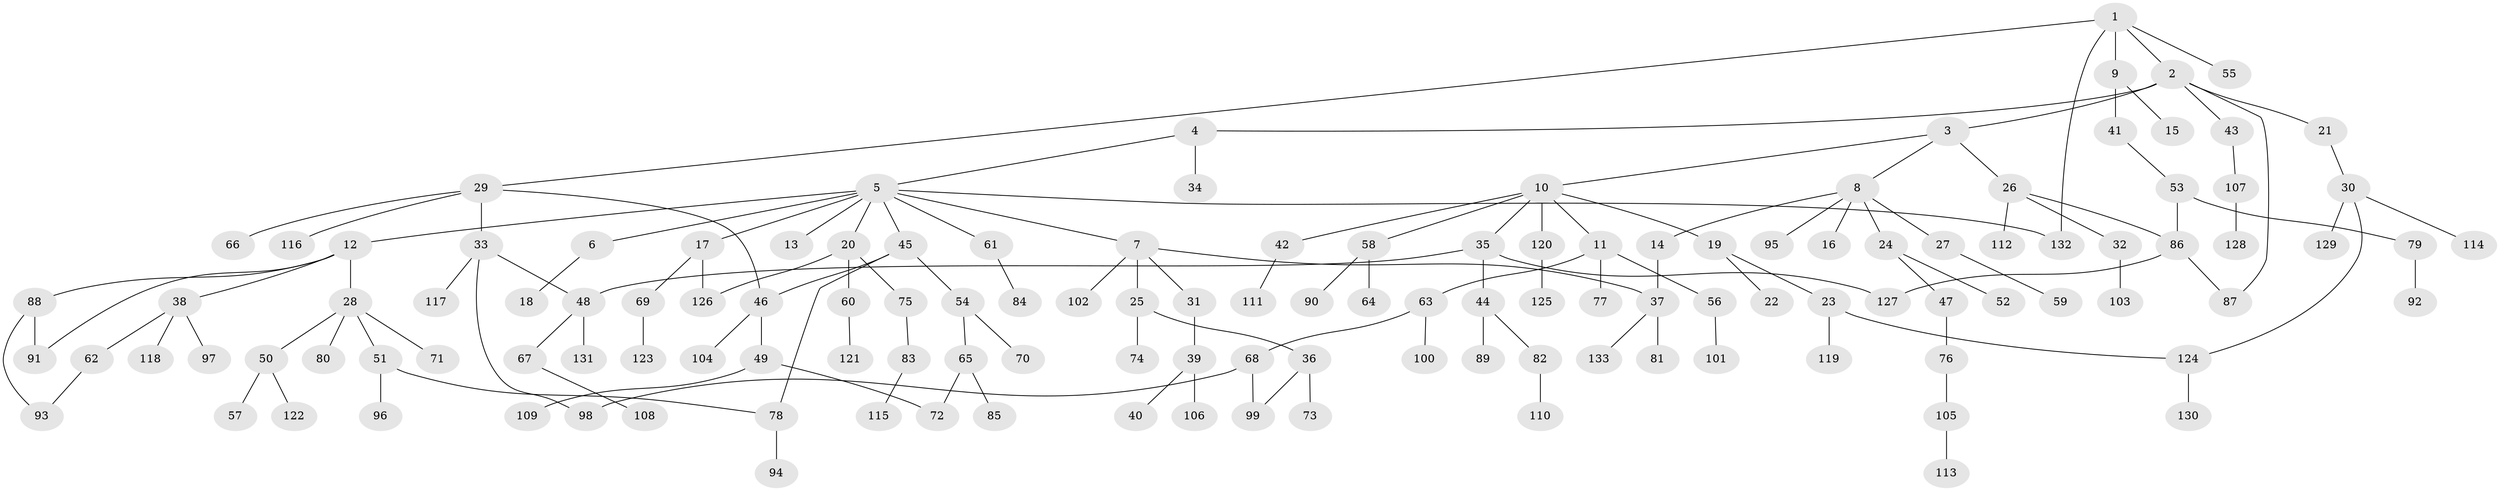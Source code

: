 // coarse degree distribution, {4: 0.11702127659574468, 6: 0.031914893617021274, 3: 0.13829787234042554, 10: 0.010638297872340425, 2: 0.22340425531914893, 5: 0.02127659574468085, 9: 0.010638297872340425, 1: 0.44680851063829785}
// Generated by graph-tools (version 1.1) at 2025/51/02/27/25 19:51:40]
// undirected, 133 vertices, 147 edges
graph export_dot {
graph [start="1"]
  node [color=gray90,style=filled];
  1;
  2;
  3;
  4;
  5;
  6;
  7;
  8;
  9;
  10;
  11;
  12;
  13;
  14;
  15;
  16;
  17;
  18;
  19;
  20;
  21;
  22;
  23;
  24;
  25;
  26;
  27;
  28;
  29;
  30;
  31;
  32;
  33;
  34;
  35;
  36;
  37;
  38;
  39;
  40;
  41;
  42;
  43;
  44;
  45;
  46;
  47;
  48;
  49;
  50;
  51;
  52;
  53;
  54;
  55;
  56;
  57;
  58;
  59;
  60;
  61;
  62;
  63;
  64;
  65;
  66;
  67;
  68;
  69;
  70;
  71;
  72;
  73;
  74;
  75;
  76;
  77;
  78;
  79;
  80;
  81;
  82;
  83;
  84;
  85;
  86;
  87;
  88;
  89;
  90;
  91;
  92;
  93;
  94;
  95;
  96;
  97;
  98;
  99;
  100;
  101;
  102;
  103;
  104;
  105;
  106;
  107;
  108;
  109;
  110;
  111;
  112;
  113;
  114;
  115;
  116;
  117;
  118;
  119;
  120;
  121;
  122;
  123;
  124;
  125;
  126;
  127;
  128;
  129;
  130;
  131;
  132;
  133;
  1 -- 2;
  1 -- 9;
  1 -- 29;
  1 -- 55;
  1 -- 132;
  2 -- 3;
  2 -- 4;
  2 -- 21;
  2 -- 43;
  2 -- 87;
  3 -- 8;
  3 -- 10;
  3 -- 26;
  4 -- 5;
  4 -- 34;
  5 -- 6;
  5 -- 7;
  5 -- 12;
  5 -- 13;
  5 -- 17;
  5 -- 20;
  5 -- 45;
  5 -- 61;
  5 -- 132;
  6 -- 18;
  7 -- 25;
  7 -- 31;
  7 -- 102;
  7 -- 37;
  8 -- 14;
  8 -- 16;
  8 -- 24;
  8 -- 27;
  8 -- 95;
  9 -- 15;
  9 -- 41;
  10 -- 11;
  10 -- 19;
  10 -- 35;
  10 -- 42;
  10 -- 58;
  10 -- 120;
  11 -- 56;
  11 -- 63;
  11 -- 77;
  12 -- 28;
  12 -- 38;
  12 -- 88;
  12 -- 91;
  14 -- 37;
  17 -- 69;
  17 -- 126;
  19 -- 22;
  19 -- 23;
  20 -- 60;
  20 -- 75;
  20 -- 126;
  21 -- 30;
  23 -- 119;
  23 -- 124;
  24 -- 47;
  24 -- 52;
  25 -- 36;
  25 -- 74;
  26 -- 32;
  26 -- 86;
  26 -- 112;
  27 -- 59;
  28 -- 50;
  28 -- 51;
  28 -- 71;
  28 -- 80;
  29 -- 33;
  29 -- 46;
  29 -- 66;
  29 -- 116;
  30 -- 114;
  30 -- 129;
  30 -- 124;
  31 -- 39;
  32 -- 103;
  33 -- 117;
  33 -- 98;
  33 -- 48;
  35 -- 44;
  35 -- 48;
  35 -- 127;
  36 -- 73;
  36 -- 99;
  37 -- 81;
  37 -- 133;
  38 -- 62;
  38 -- 97;
  38 -- 118;
  39 -- 40;
  39 -- 106;
  41 -- 53;
  42 -- 111;
  43 -- 107;
  44 -- 82;
  44 -- 89;
  45 -- 54;
  45 -- 46;
  45 -- 78;
  46 -- 49;
  46 -- 104;
  47 -- 76;
  48 -- 67;
  48 -- 131;
  49 -- 109;
  49 -- 72;
  50 -- 57;
  50 -- 122;
  51 -- 78;
  51 -- 96;
  53 -- 79;
  53 -- 86;
  54 -- 65;
  54 -- 70;
  56 -- 101;
  58 -- 64;
  58 -- 90;
  60 -- 121;
  61 -- 84;
  62 -- 93;
  63 -- 68;
  63 -- 100;
  65 -- 72;
  65 -- 85;
  67 -- 108;
  68 -- 98;
  68 -- 99;
  69 -- 123;
  75 -- 83;
  76 -- 105;
  78 -- 94;
  79 -- 92;
  82 -- 110;
  83 -- 115;
  86 -- 127;
  86 -- 87;
  88 -- 93;
  88 -- 91;
  105 -- 113;
  107 -- 128;
  120 -- 125;
  124 -- 130;
}
